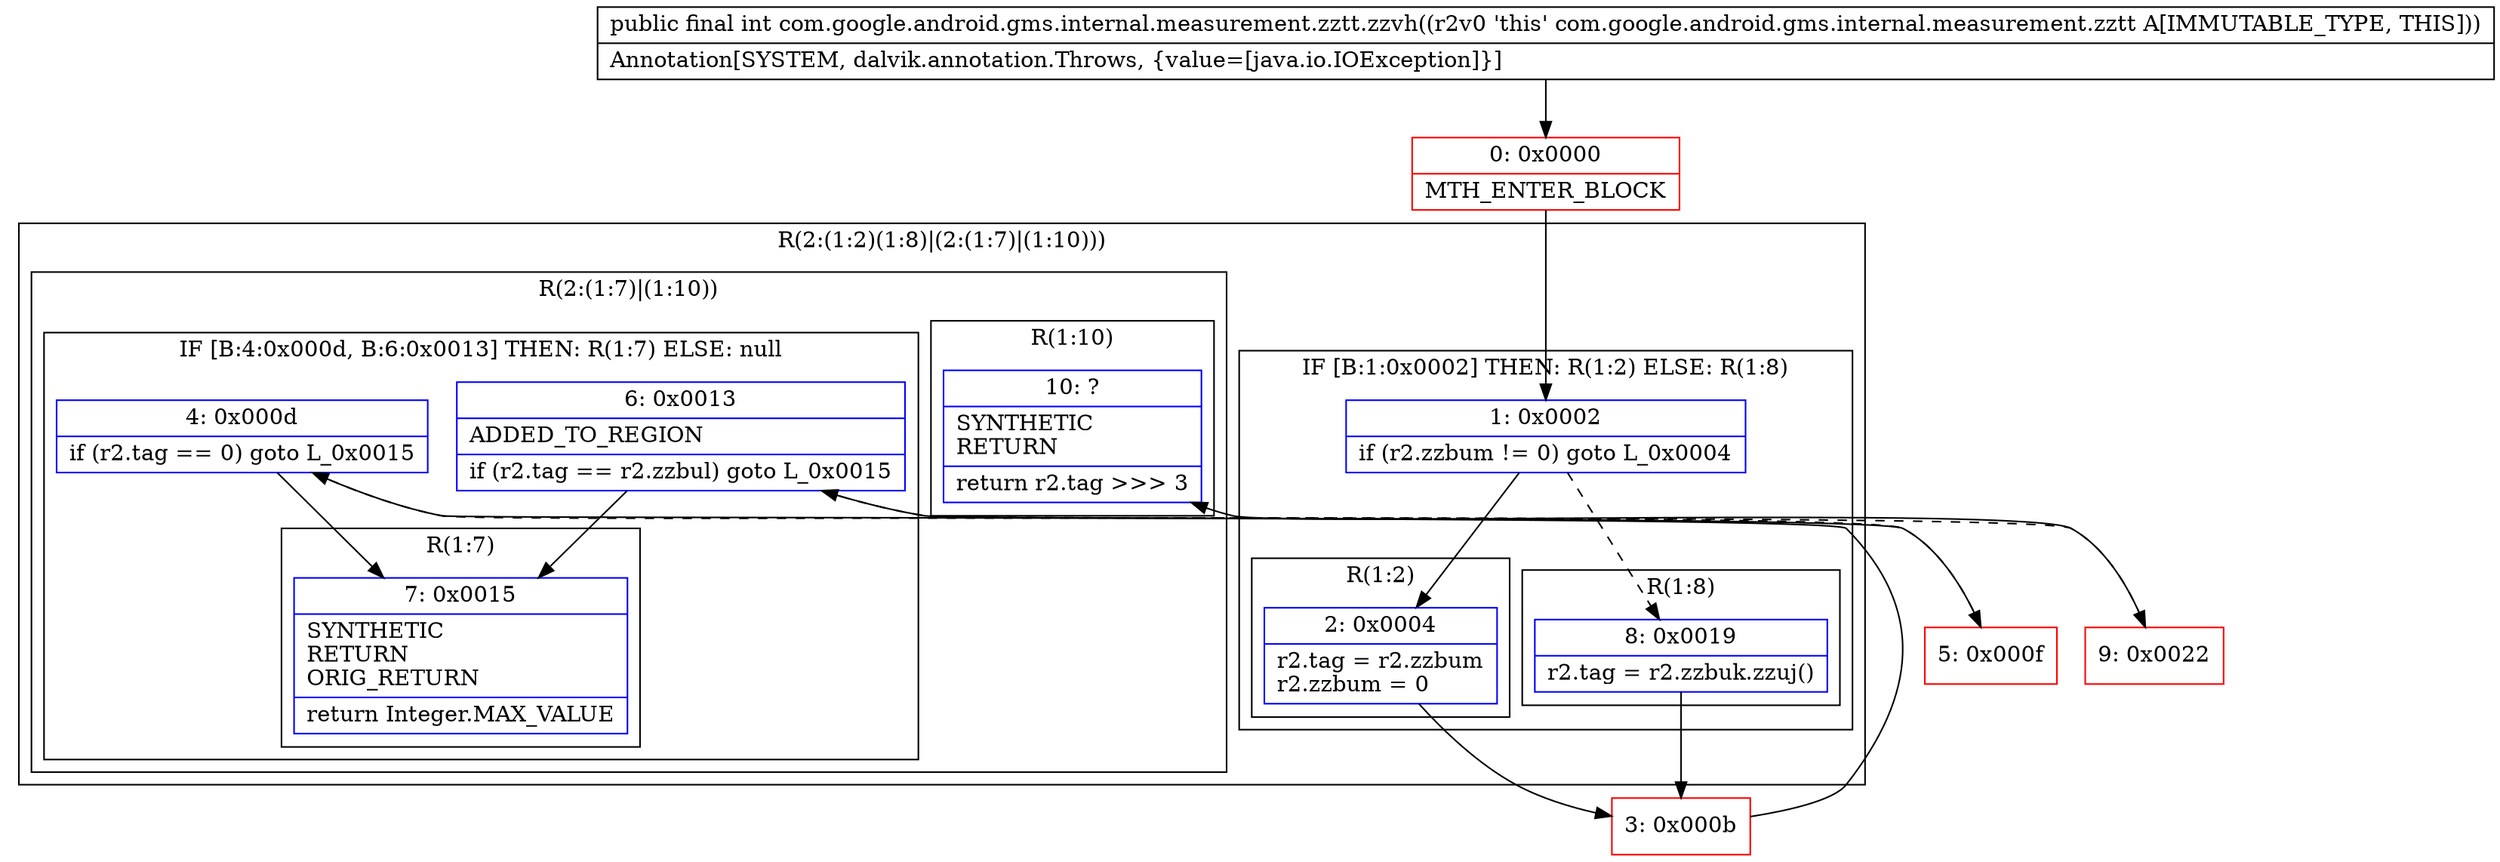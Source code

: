 digraph "CFG forcom.google.android.gms.internal.measurement.zztt.zzvh()I" {
subgraph cluster_Region_1498513390 {
label = "R(2:(1:2)(1:8)|(2:(1:7)|(1:10)))";
node [shape=record,color=blue];
subgraph cluster_IfRegion_679100583 {
label = "IF [B:1:0x0002] THEN: R(1:2) ELSE: R(1:8)";
node [shape=record,color=blue];
Node_1 [shape=record,label="{1\:\ 0x0002|if (r2.zzbum != 0) goto L_0x0004\l}"];
subgraph cluster_Region_580913664 {
label = "R(1:2)";
node [shape=record,color=blue];
Node_2 [shape=record,label="{2\:\ 0x0004|r2.tag = r2.zzbum\lr2.zzbum = 0\l}"];
}
subgraph cluster_Region_20146773 {
label = "R(1:8)";
node [shape=record,color=blue];
Node_8 [shape=record,label="{8\:\ 0x0019|r2.tag = r2.zzbuk.zzuj()\l}"];
}
}
subgraph cluster_Region_1406126994 {
label = "R(2:(1:7)|(1:10))";
node [shape=record,color=blue];
subgraph cluster_IfRegion_692766260 {
label = "IF [B:4:0x000d, B:6:0x0013] THEN: R(1:7) ELSE: null";
node [shape=record,color=blue];
Node_4 [shape=record,label="{4\:\ 0x000d|if (r2.tag == 0) goto L_0x0015\l}"];
Node_6 [shape=record,label="{6\:\ 0x0013|ADDED_TO_REGION\l|if (r2.tag == r2.zzbul) goto L_0x0015\l}"];
subgraph cluster_Region_194521367 {
label = "R(1:7)";
node [shape=record,color=blue];
Node_7 [shape=record,label="{7\:\ 0x0015|SYNTHETIC\lRETURN\lORIG_RETURN\l|return Integer.MAX_VALUE\l}"];
}
}
subgraph cluster_Region_291740659 {
label = "R(1:10)";
node [shape=record,color=blue];
Node_10 [shape=record,label="{10\:\ ?|SYNTHETIC\lRETURN\l|return r2.tag \>\>\> 3\l}"];
}
}
}
Node_0 [shape=record,color=red,label="{0\:\ 0x0000|MTH_ENTER_BLOCK\l}"];
Node_3 [shape=record,color=red,label="{3\:\ 0x000b}"];
Node_5 [shape=record,color=red,label="{5\:\ 0x000f}"];
Node_9 [shape=record,color=red,label="{9\:\ 0x0022}"];
MethodNode[shape=record,label="{public final int com.google.android.gms.internal.measurement.zztt.zzvh((r2v0 'this' com.google.android.gms.internal.measurement.zztt A[IMMUTABLE_TYPE, THIS]))  | Annotation[SYSTEM, dalvik.annotation.Throws, \{value=[java.io.IOException]\}]\l}"];
MethodNode -> Node_0;
Node_1 -> Node_2;
Node_1 -> Node_8[style=dashed];
Node_2 -> Node_3;
Node_8 -> Node_3;
Node_4 -> Node_5[style=dashed];
Node_4 -> Node_7;
Node_6 -> Node_7;
Node_6 -> Node_9[style=dashed];
Node_0 -> Node_1;
Node_3 -> Node_4;
Node_5 -> Node_6;
Node_9 -> Node_10;
}

